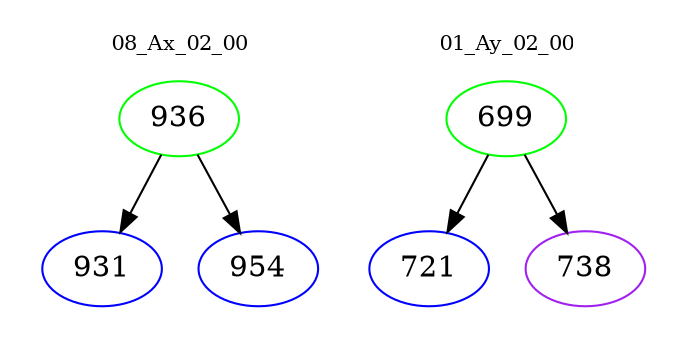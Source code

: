 digraph{
subgraph cluster_0 {
color = white
label = "08_Ax_02_00";
fontsize=10;
T0_936 [label="936", color="green"]
T0_936 -> T0_931 [color="black"]
T0_931 [label="931", color="blue"]
T0_936 -> T0_954 [color="black"]
T0_954 [label="954", color="blue"]
}
subgraph cluster_1 {
color = white
label = "01_Ay_02_00";
fontsize=10;
T1_699 [label="699", color="green"]
T1_699 -> T1_721 [color="black"]
T1_721 [label="721", color="blue"]
T1_699 -> T1_738 [color="black"]
T1_738 [label="738", color="purple"]
}
}
